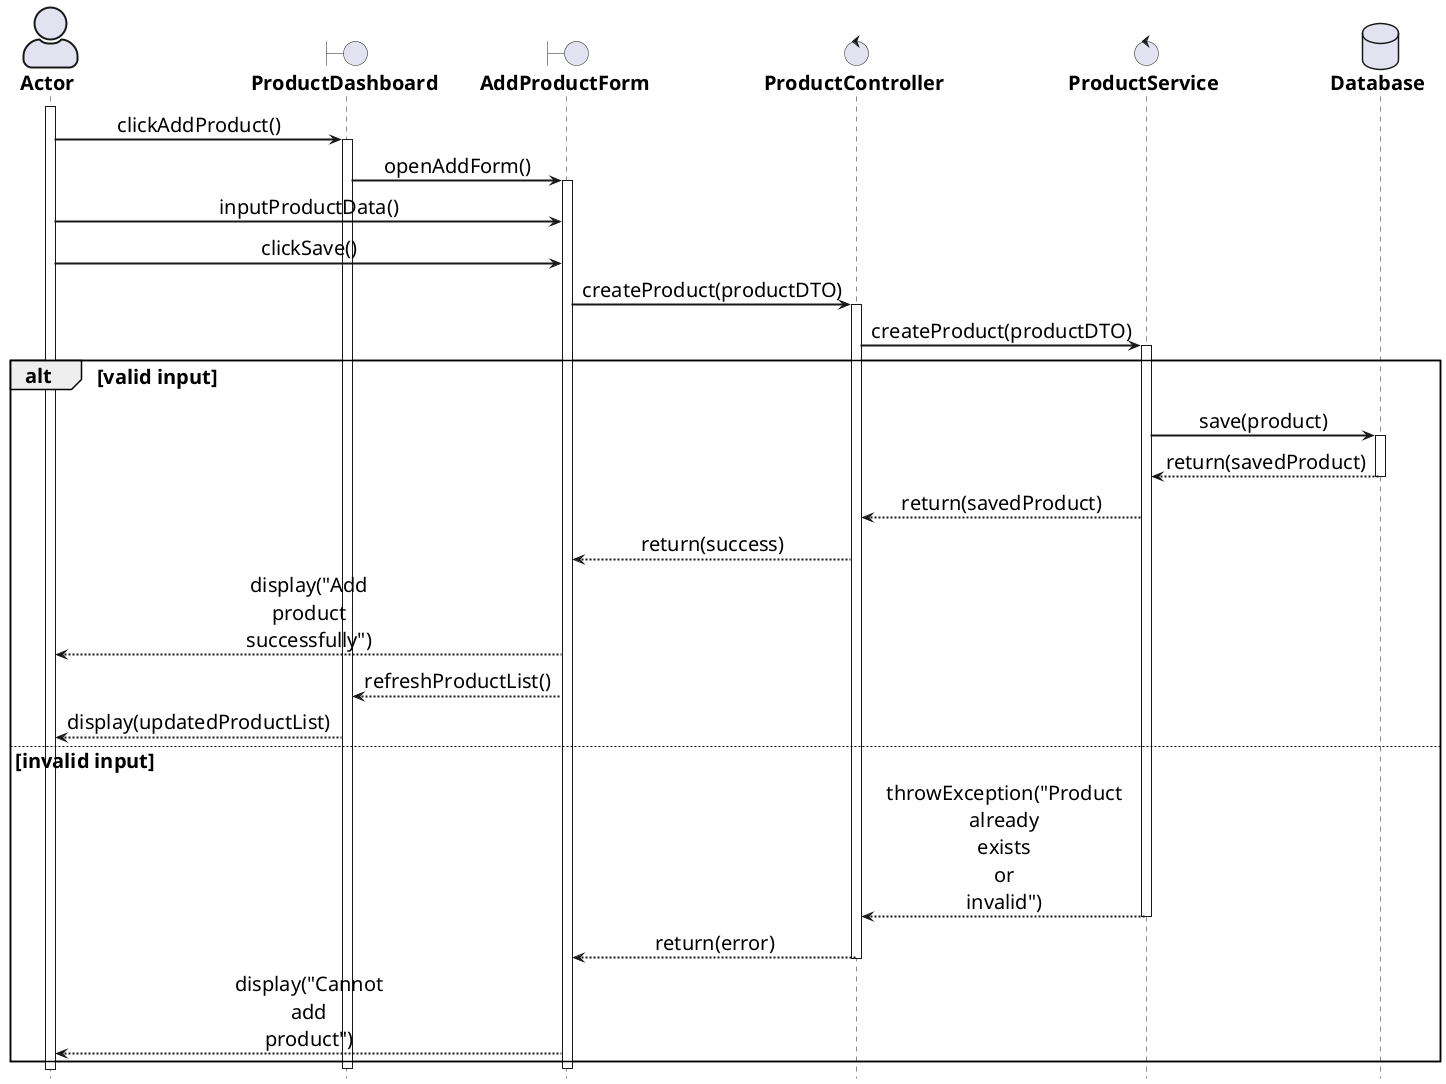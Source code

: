 @startuml

' General configuration
skinparam defaultFontSize 20
skinparam maxMessageSize 60
skinparam sequenceMessageAlign center

' Actor style configuration
skinparam actorStyle awesome

' Arrow and border thickness configuration
skinparam {
    ArrowThickness 2
    ParticipantBorderThickness 2
    ActorBorderThickness 2
    LifeLineBorderThickness 2
    ActivationBorderThickness 2
}

' Life line color configuration
skinparam LifeLineBorderColor black

' Font style configuration for components
skinparam {
    actorFontStyle bold
    boundaryFontStyle bold
    controlFontStyle bold
    entityFontStyle bold
    databaseFontStyle bold
}

' Define components
actor "Actor" as actor
boundary "ProductDashboard" as dashboard
boundary "AddProductForm" as addForm
control "ProductController" as controller
control "ProductService" as service
database "Database" as db

' Start processing flow
activate actor

actor -> dashboard: clickAddProduct()
activate dashboard

dashboard -> addForm: openAddForm()
activate addForm

actor -> addForm: inputProductData()
actor -> addForm: clickSave()

addForm -> controller: createProduct(productDTO)
activate controller

controller -> service: createProduct(productDTO)
activate service

alt valid input
    service -> db: save(product)
    activate db
    db --> service: return(savedProduct)
    deactivate db
    
    service --> controller: return(savedProduct)
    
    controller --> addForm: return(success)
    
    addForm --> actor: display("Add product successfully")
    addForm --> dashboard: refreshProductList()
    dashboard --> actor: display(updatedProductList)
else invalid input
    service --> controller: throwException("Product already exists or invalid")
    deactivate service
    controller --> addForm: return(error)
    deactivate controller
    addForm --> actor: display("Cannot add product")
end

deactivate addForm
deactivate dashboard

hide footbox
@enduml
